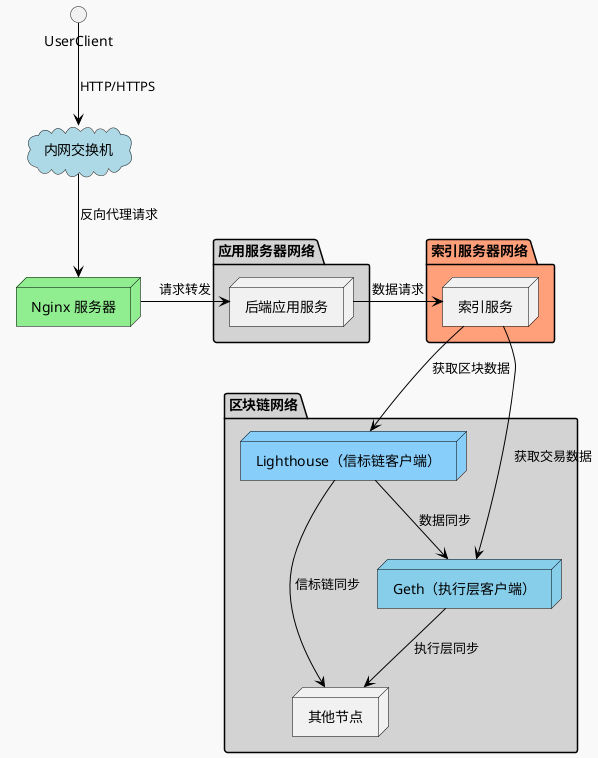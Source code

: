@startuml
skinparam componentStyle rectangle
skinparam backgroundColor #F9F9F9
skinparam nodeBorderColor black
skinparam nodeFontColor black
skinparam arrowColor black

' 定义网络节点
cloud "内网交换机" as InternalNetwork #LightBlue{

}

node "Nginx 服务器" as NginxServer #LightGreen

package "应用服务器网络" as AppServerNetwork #LightGray {
    node "后端应用服务" as AppServer
}

package "索引服务器网络" as IndexServerNetwork #LightSalmon {
    node "索引服务" as IndexServer
}

package "区块链网络" as BlockchainNetwork #LightGray {
    node "Lighthouse（信标链客户端）" as Lighthouse #LightSkyBlue
    node "Geth（执行层客户端）" as Geth #SkyBlue
    node "其他节点" as OtherNodes
}

' 定义连接
UserClient --> InternalNetwork : HTTP/HTTPS
InternalNetwork --> NginxServer : 反向代理请求
NginxServer -> AppServer : 请求转发
AppServer -> IndexServer : 数据请求
IndexServer --> Lighthouse : 获取区块数据
IndexServer --> Geth : 获取交易数据
Lighthouse --> Geth : 数据同步
Lighthouse --> OtherNodes : 信标链同步
Geth --> OtherNodes : 执行层同步

@enduml
